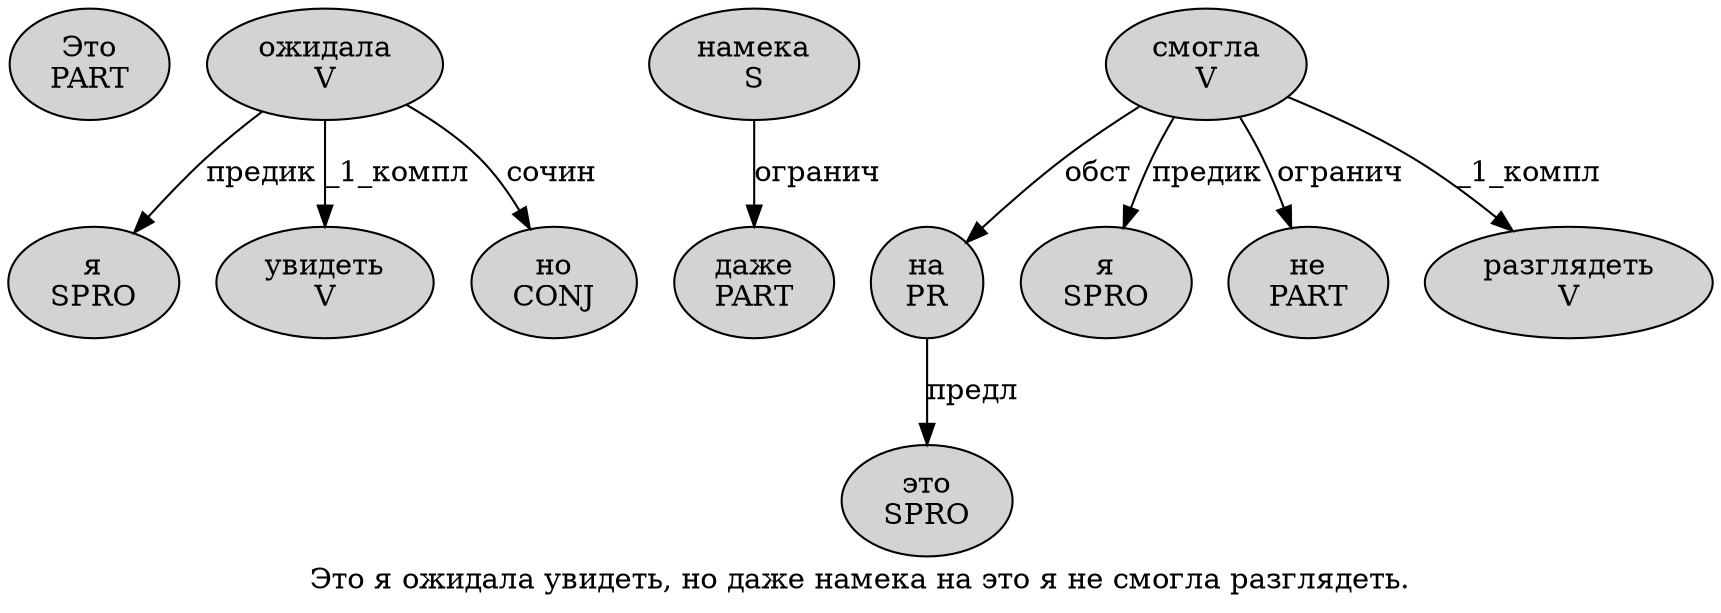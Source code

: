 digraph SENTENCE_2888 {
	graph [label="Это я ожидала увидеть, но даже намека на это я не смогла разглядеть."]
	node [style=filled]
		0 [label="Это
PART" color="" fillcolor=lightgray penwidth=1 shape=ellipse]
		1 [label="я
SPRO" color="" fillcolor=lightgray penwidth=1 shape=ellipse]
		2 [label="ожидала
V" color="" fillcolor=lightgray penwidth=1 shape=ellipse]
		3 [label="увидеть
V" color="" fillcolor=lightgray penwidth=1 shape=ellipse]
		5 [label="но
CONJ" color="" fillcolor=lightgray penwidth=1 shape=ellipse]
		6 [label="даже
PART" color="" fillcolor=lightgray penwidth=1 shape=ellipse]
		7 [label="намека
S" color="" fillcolor=lightgray penwidth=1 shape=ellipse]
		8 [label="на
PR" color="" fillcolor=lightgray penwidth=1 shape=ellipse]
		9 [label="это
SPRO" color="" fillcolor=lightgray penwidth=1 shape=ellipse]
		10 [label="я
SPRO" color="" fillcolor=lightgray penwidth=1 shape=ellipse]
		11 [label="не
PART" color="" fillcolor=lightgray penwidth=1 shape=ellipse]
		12 [label="смогла
V" color="" fillcolor=lightgray penwidth=1 shape=ellipse]
		13 [label="разглядеть
V" color="" fillcolor=lightgray penwidth=1 shape=ellipse]
			8 -> 9 [label="предл"]
			2 -> 1 [label="предик"]
			2 -> 3 [label="_1_компл"]
			2 -> 5 [label="сочин"]
			7 -> 6 [label="огранич"]
			12 -> 8 [label="обст"]
			12 -> 10 [label="предик"]
			12 -> 11 [label="огранич"]
			12 -> 13 [label="_1_компл"]
}